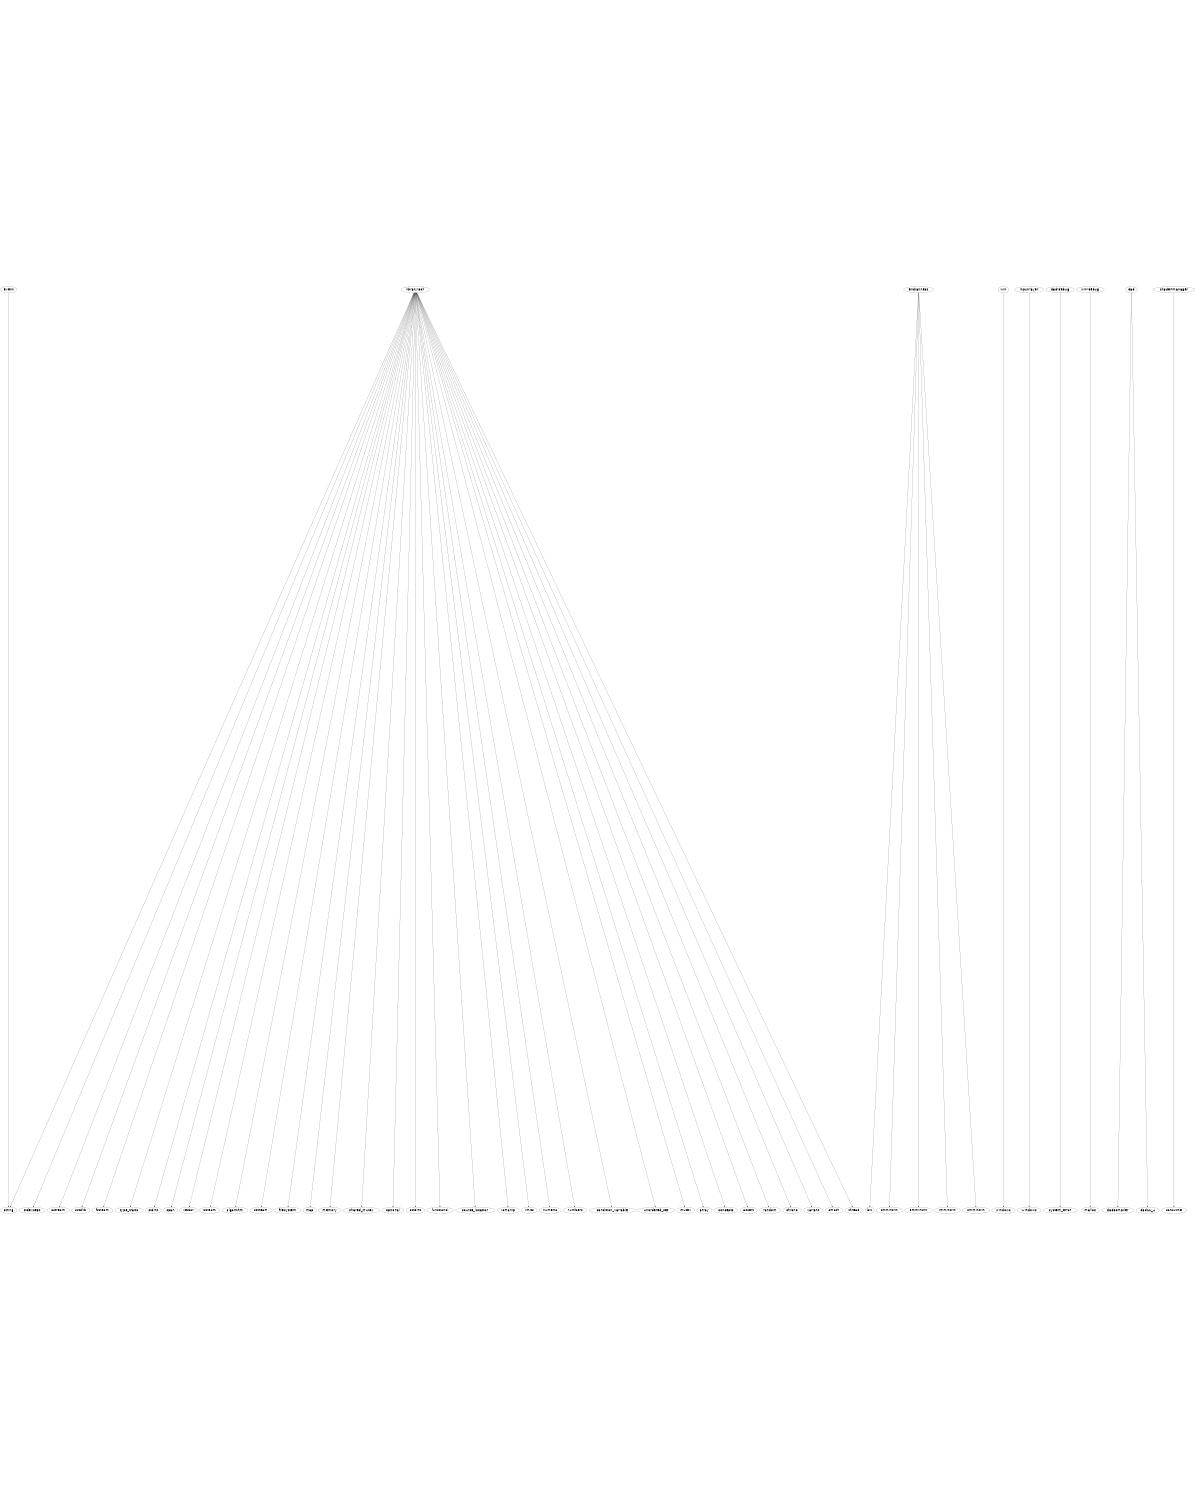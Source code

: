 digraph "source tree" {
    overlap=scale;
    size="8,10";
    ratio="fill";
    fontsize="32";
    fontname="Helvetica";
	node [fontsize="32", fontname="Helvetica"]
	clusterrank="local";
	"library-pch" -> "stdexcept"
	"endianness" -> "bit"
	"library-pch" -> "ostream"
	"library-pch" -> "cstdlib"
	"library-pch" -> "fstream"
	"library-pch" -> "type_traits"
	"library-pch" -> "stdint"
	"library-pch" -> "span"
	"library-pch" -> "vector"
	"library-pch" -> "istream"
	"library-pch" -> "algorithm"
	"library-pch" -> "sstream"
	"library-pch" -> "filesystem"
	"endianness" -> "tmmintrin"
	"library-pch" -> "map"
	"win" -> "windows"
	"library-pch" -> "memory"
	"endianness" -> "emmintrin"
	"event" -> "string"
	"library-pch" -> "shared_mutex"
	"library-pch" -> "optional"
	"input-layer" -> "Windows"
	"library-pch" -> "cstdint"
	"d3d-debug" -> "system_error"
	"win-debug" -> "malloc"
	"library-pch" -> "functional"
	"library-pch" -> "source_location"
	"library-pch" -> "iomanip"
	"library-pch" -> "limits"
	"library-pch" -> "numeric"
	"library-pch" -> "numbers"
	"library-pch" -> "condition_variable"
	"endianness" -> "immintrin"
	"d3d" -> "d3dcompiler"
	"library-pch" -> "unordered_set"
	"library-pch" -> "mutex"
	"library-pch" -> "array"
	"library-pch" -> "concepts"
	"library-pch" -> "assert"
	"library-pch" -> "random"
	"endianness" -> "smmintrin"
	"library-pch" -> "chrono"
	"library-pch" -> "variant"
	"library-pch" -> "cmath"
	"d3d" -> "d3d11_4"
	"shader-manager" -> "coroutine"
	"library-pch" -> "thread"
	"library-pch" -> "string"
}
